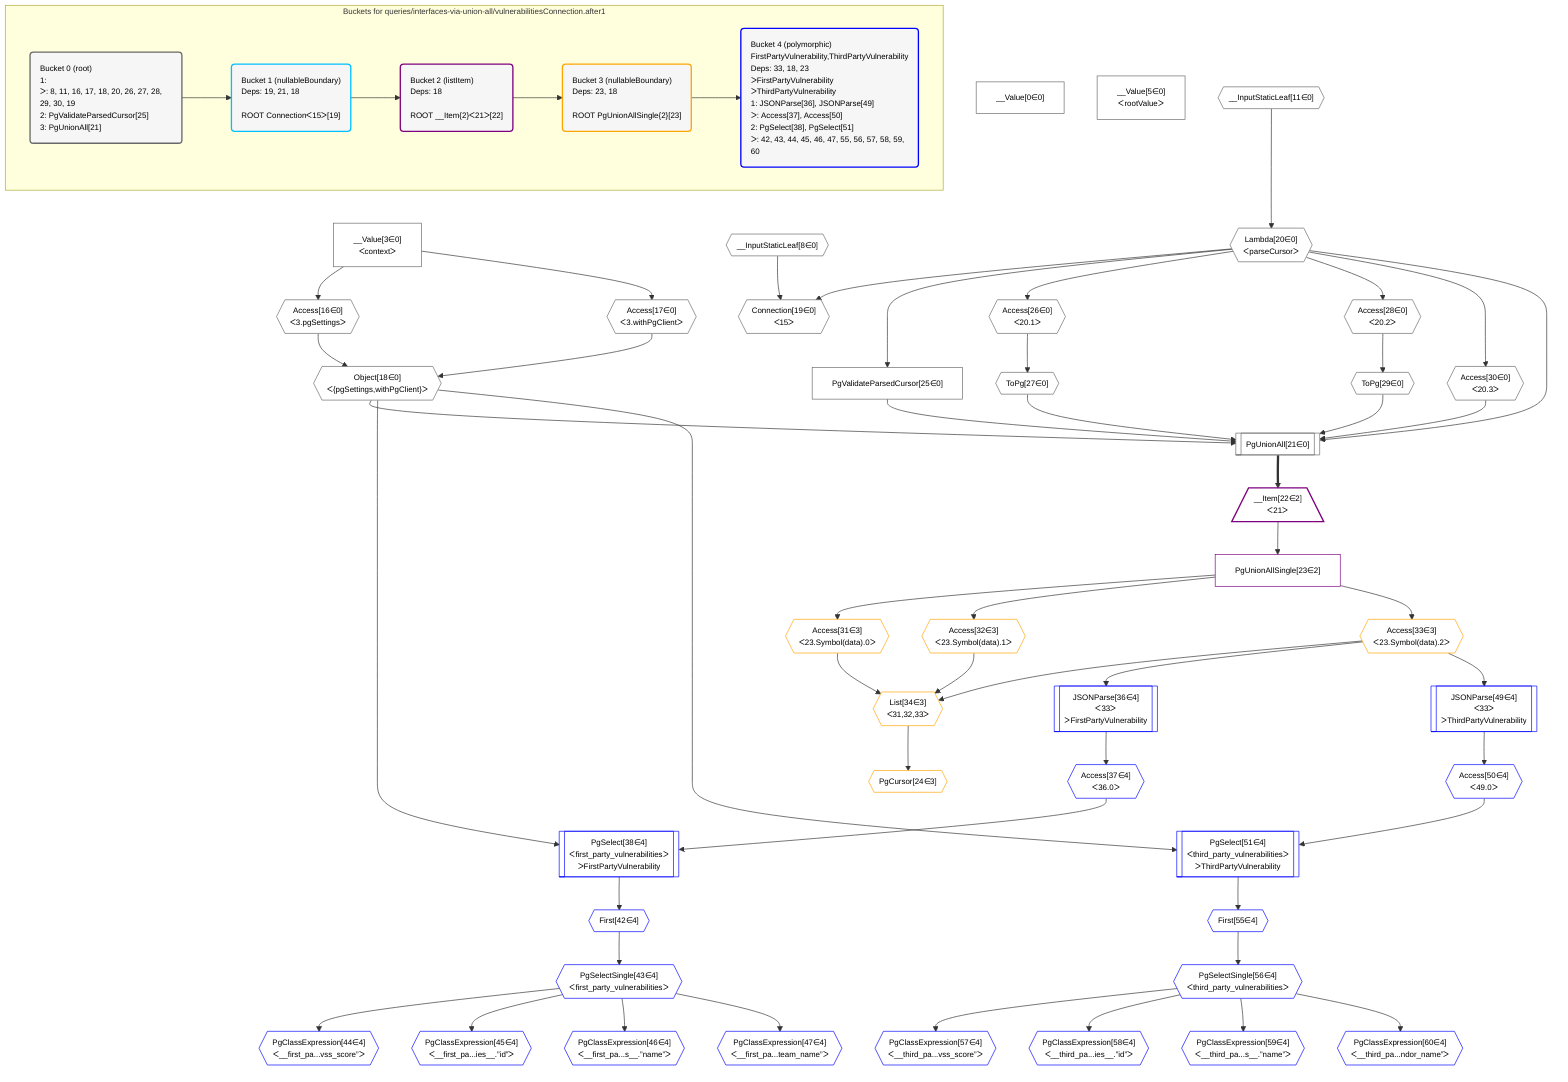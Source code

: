 %%{init: {'themeVariables': { 'fontSize': '12px'}}}%%
graph TD
    classDef path fill:#eee,stroke:#000,color:#000
    classDef plan fill:#fff,stroke-width:1px,color:#000
    classDef itemplan fill:#fff,stroke-width:2px,color:#000
    classDef unbatchedplan fill:#dff,stroke-width:1px,color:#000
    classDef sideeffectplan fill:#fcc,stroke-width:2px,color:#000
    classDef bucket fill:#f6f6f6,color:#000,stroke-width:2px,text-align:left


    %% define steps
    __Value0["__Value[0∈0]"]:::plan
    __Value3["__Value[3∈0]<br />ᐸcontextᐳ"]:::plan
    __Value5["__Value[5∈0]<br />ᐸrootValueᐳ"]:::plan
    __InputStaticLeaf8{{"__InputStaticLeaf[8∈0]"}}:::plan
    __InputStaticLeaf11{{"__InputStaticLeaf[11∈0]"}}:::plan
    Access16{{"Access[16∈0]<br />ᐸ3.pgSettingsᐳ"}}:::plan
    Access17{{"Access[17∈0]<br />ᐸ3.withPgClientᐳ"}}:::plan
    Object18{{"Object[18∈0]<br />ᐸ{pgSettings,withPgClient}ᐳ"}}:::plan
    Lambda20{{"Lambda[20∈0]<br />ᐸparseCursorᐳ"}}:::plan
    Connection19{{"Connection[19∈0]<br />ᐸ15ᐳ"}}:::plan
    PgValidateParsedCursor25["PgValidateParsedCursor[25∈0]"]:::plan
    Access26{{"Access[26∈0]<br />ᐸ20.1ᐳ"}}:::plan
    ToPg27{{"ToPg[27∈0]"}}:::plan
    Access28{{"Access[28∈0]<br />ᐸ20.2ᐳ"}}:::plan
    ToPg29{{"ToPg[29∈0]"}}:::plan
    Access30{{"Access[30∈0]<br />ᐸ20.3ᐳ"}}:::plan
    PgUnionAll21[["PgUnionAll[21∈0]"]]:::plan
    __Item22[/"__Item[22∈2]<br />ᐸ21ᐳ"\]:::itemplan
    PgUnionAllSingle23["PgUnionAllSingle[23∈2]"]:::plan
    Access31{{"Access[31∈3]<br />ᐸ23.Symbol(data).0ᐳ"}}:::plan
    Access32{{"Access[32∈3]<br />ᐸ23.Symbol(data).1ᐳ"}}:::plan
    Access33{{"Access[33∈3]<br />ᐸ23.Symbol(data).2ᐳ"}}:::plan
    List34{{"List[34∈3]<br />ᐸ31,32,33ᐳ"}}:::plan
    PgCursor24{{"PgCursor[24∈3]"}}:::plan
    JSONParse36[["JSONParse[36∈4]<br />ᐸ33ᐳ<br />ᐳFirstPartyVulnerability"]]:::plan
    Access37{{"Access[37∈4]<br />ᐸ36.0ᐳ"}}:::plan
    PgSelect38[["PgSelect[38∈4]<br />ᐸfirst_party_vulnerabilitiesᐳ<br />ᐳFirstPartyVulnerability"]]:::plan
    First42{{"First[42∈4]"}}:::plan
    PgSelectSingle43{{"PgSelectSingle[43∈4]<br />ᐸfirst_party_vulnerabilitiesᐳ"}}:::plan
    PgClassExpression44{{"PgClassExpression[44∈4]<br />ᐸ__first_pa...vss_score”ᐳ"}}:::plan
    PgClassExpression45{{"PgClassExpression[45∈4]<br />ᐸ__first_pa...ies__.”id”ᐳ"}}:::plan
    PgClassExpression46{{"PgClassExpression[46∈4]<br />ᐸ__first_pa...s__.”name”ᐳ"}}:::plan
    PgClassExpression47{{"PgClassExpression[47∈4]<br />ᐸ__first_pa...team_name”ᐳ"}}:::plan
    JSONParse49[["JSONParse[49∈4]<br />ᐸ33ᐳ<br />ᐳThirdPartyVulnerability"]]:::plan
    Access50{{"Access[50∈4]<br />ᐸ49.0ᐳ"}}:::plan
    PgSelect51[["PgSelect[51∈4]<br />ᐸthird_party_vulnerabilitiesᐳ<br />ᐳThirdPartyVulnerability"]]:::plan
    First55{{"First[55∈4]"}}:::plan
    PgSelectSingle56{{"PgSelectSingle[56∈4]<br />ᐸthird_party_vulnerabilitiesᐳ"}}:::plan
    PgClassExpression57{{"PgClassExpression[57∈4]<br />ᐸ__third_pa...vss_score”ᐳ"}}:::plan
    PgClassExpression58{{"PgClassExpression[58∈4]<br />ᐸ__third_pa...ies__.”id”ᐳ"}}:::plan
    PgClassExpression59{{"PgClassExpression[59∈4]<br />ᐸ__third_pa...s__.”name”ᐳ"}}:::plan
    PgClassExpression60{{"PgClassExpression[60∈4]<br />ᐸ__third_pa...ndor_name”ᐳ"}}:::plan

    %% plan dependencies
    __Value3 --> Access16
    __Value3 --> Access17
    Access16 & Access17 --> Object18
    __InputStaticLeaf11 --> Lambda20
    __InputStaticLeaf8 & Lambda20 --> Connection19
    Lambda20 --> PgValidateParsedCursor25
    Lambda20 --> Access26
    Access26 --> ToPg27
    Lambda20 --> Access28
    Access28 --> ToPg29
    Lambda20 --> Access30
    Object18 & Lambda20 & PgValidateParsedCursor25 & ToPg27 & ToPg29 & Access30 --> PgUnionAll21
    PgUnionAll21 ==> __Item22
    __Item22 --> PgUnionAllSingle23
    PgUnionAllSingle23 --> Access31
    PgUnionAllSingle23 --> Access32
    PgUnionAllSingle23 --> Access33
    Access31 & Access32 & Access33 --> List34
    List34 --> PgCursor24
    Access33 --> JSONParse36
    JSONParse36 --> Access37
    Object18 & Access37 --> PgSelect38
    PgSelect38 --> First42
    First42 --> PgSelectSingle43
    PgSelectSingle43 --> PgClassExpression44
    PgSelectSingle43 --> PgClassExpression45
    PgSelectSingle43 --> PgClassExpression46
    PgSelectSingle43 --> PgClassExpression47
    Access33 --> JSONParse49
    JSONParse49 --> Access50
    Object18 & Access50 --> PgSelect51
    PgSelect51 --> First55
    First55 --> PgSelectSingle56
    PgSelectSingle56 --> PgClassExpression57
    PgSelectSingle56 --> PgClassExpression58
    PgSelectSingle56 --> PgClassExpression59
    PgSelectSingle56 --> PgClassExpression60

    subgraph "Buckets for queries/interfaces-via-union-all/vulnerabilitiesConnection.after1"
    Bucket0("Bucket 0 (root)<br />1: <br />ᐳ: 8, 11, 16, 17, 18, 20, 26, 27, 28, 29, 30, 19<br />2: PgValidateParsedCursor[25]<br />3: PgUnionAll[21]"):::bucket
    classDef bucket0 stroke:#696969
    class Bucket0,__Value0,__Value3,__Value5,__InputStaticLeaf8,__InputStaticLeaf11,Access16,Access17,Object18,Connection19,Lambda20,PgUnionAll21,PgValidateParsedCursor25,Access26,ToPg27,Access28,ToPg29,Access30 bucket0
    Bucket1("Bucket 1 (nullableBoundary)<br />Deps: 19, 21, 18<br /><br />ROOT Connectionᐸ15ᐳ[19]"):::bucket
    classDef bucket1 stroke:#00bfff
    class Bucket1 bucket1
    Bucket2("Bucket 2 (listItem)<br />Deps: 18<br /><br />ROOT __Item{2}ᐸ21ᐳ[22]"):::bucket
    classDef bucket2 stroke:#7f007f
    class Bucket2,__Item22,PgUnionAllSingle23 bucket2
    Bucket3("Bucket 3 (nullableBoundary)<br />Deps: 23, 18<br /><br />ROOT PgUnionAllSingle{2}[23]"):::bucket
    classDef bucket3 stroke:#ffa500
    class Bucket3,PgCursor24,Access31,Access32,Access33,List34 bucket3
    Bucket4("Bucket 4 (polymorphic)<br />FirstPartyVulnerability,ThirdPartyVulnerability<br />Deps: 33, 18, 23<br />ᐳFirstPartyVulnerability<br />ᐳThirdPartyVulnerability<br />1: JSONParse[36], JSONParse[49]<br />ᐳ: Access[37], Access[50]<br />2: PgSelect[38], PgSelect[51]<br />ᐳ: 42, 43, 44, 45, 46, 47, 55, 56, 57, 58, 59, 60"):::bucket
    classDef bucket4 stroke:#0000ff
    class Bucket4,JSONParse36,Access37,PgSelect38,First42,PgSelectSingle43,PgClassExpression44,PgClassExpression45,PgClassExpression46,PgClassExpression47,JSONParse49,Access50,PgSelect51,First55,PgSelectSingle56,PgClassExpression57,PgClassExpression58,PgClassExpression59,PgClassExpression60 bucket4
    Bucket0 --> Bucket1
    Bucket1 --> Bucket2
    Bucket2 --> Bucket3
    Bucket3 --> Bucket4
    end